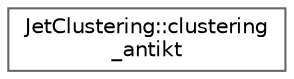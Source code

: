digraph "Graphical Class Hierarchy"
{
 // LATEX_PDF_SIZE
  bgcolor="transparent";
  edge [fontname=Helvetica,fontsize=10,labelfontname=Helvetica,labelfontsize=10];
  node [fontname=Helvetica,fontsize=10,shape=box,height=0.2,width=0.4];
  rankdir="LR";
  Node0 [id="Node000000",label="JetClustering::clustering\l_antikt",height=0.2,width=0.4,color="grey40", fillcolor="white", style="filled",URL="$structJetClustering_1_1clustering__antikt.html",tooltip="Jet Clustering interface for antikt."];
}
